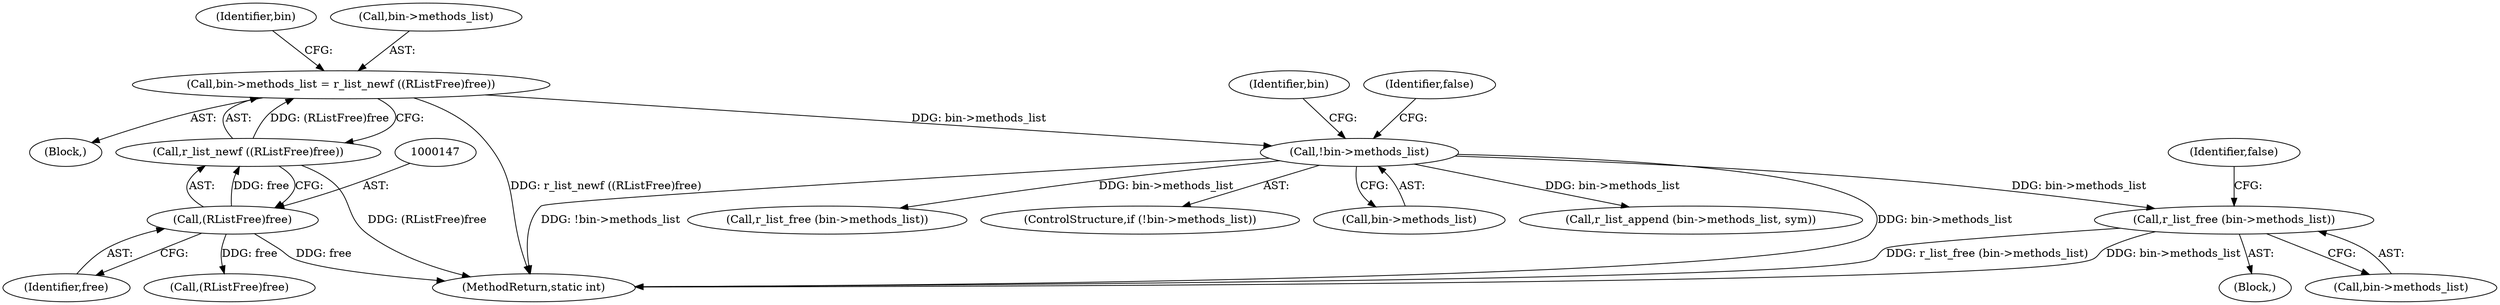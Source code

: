 digraph "0_radare2_ead645853a63bf83d8386702cad0cf23b31d7eeb@API" {
"1000171" [label="(Call,r_list_free (bin->methods_list))"];
"1000150" [label="(Call,!bin->methods_list)"];
"1000141" [label="(Call,bin->methods_list = r_list_newf ((RListFree)free))"];
"1000145" [label="(Call,r_list_newf ((RListFree)free))"];
"1000146" [label="(Call,(RListFree)free)"];
"1000146" [label="(Call,(RListFree)free)"];
"1000171" [label="(Call,r_list_free (bin->methods_list))"];
"1000156" [label="(Identifier,false)"];
"1000145" [label="(Call,r_list_newf ((RListFree)free))"];
"1000149" [label="(ControlStructure,if (!bin->methods_list))"];
"1000172" [label="(Call,bin->methods_list)"];
"1000141" [label="(Call,bin->methods_list = r_list_newf ((RListFree)free))"];
"1000162" [label="(Call,(RListFree)free)"];
"1000594" [label="(Call,r_list_append (bin->methods_list, sym))"];
"1000148" [label="(Identifier,free)"];
"1000176" [label="(Identifier,false)"];
"1000152" [label="(Identifier,bin)"];
"1000105" [label="(Block,)"];
"1000170" [label="(Block,)"];
"1000151" [label="(Call,bin->methods_list)"];
"1000142" [label="(Call,bin->methods_list)"];
"1000619" [label="(MethodReturn,static int)"];
"1000159" [label="(Identifier,bin)"];
"1000150" [label="(Call,!bin->methods_list)"];
"1000191" [label="(Call,r_list_free (bin->methods_list))"];
"1000171" -> "1000170"  [label="AST: "];
"1000171" -> "1000172"  [label="CFG: "];
"1000172" -> "1000171"  [label="AST: "];
"1000176" -> "1000171"  [label="CFG: "];
"1000171" -> "1000619"  [label="DDG: bin->methods_list"];
"1000171" -> "1000619"  [label="DDG: r_list_free (bin->methods_list)"];
"1000150" -> "1000171"  [label="DDG: bin->methods_list"];
"1000150" -> "1000149"  [label="AST: "];
"1000150" -> "1000151"  [label="CFG: "];
"1000151" -> "1000150"  [label="AST: "];
"1000156" -> "1000150"  [label="CFG: "];
"1000159" -> "1000150"  [label="CFG: "];
"1000150" -> "1000619"  [label="DDG: bin->methods_list"];
"1000150" -> "1000619"  [label="DDG: !bin->methods_list"];
"1000141" -> "1000150"  [label="DDG: bin->methods_list"];
"1000150" -> "1000191"  [label="DDG: bin->methods_list"];
"1000150" -> "1000594"  [label="DDG: bin->methods_list"];
"1000141" -> "1000105"  [label="AST: "];
"1000141" -> "1000145"  [label="CFG: "];
"1000142" -> "1000141"  [label="AST: "];
"1000145" -> "1000141"  [label="AST: "];
"1000152" -> "1000141"  [label="CFG: "];
"1000141" -> "1000619"  [label="DDG: r_list_newf ((RListFree)free)"];
"1000145" -> "1000141"  [label="DDG: (RListFree)free"];
"1000145" -> "1000146"  [label="CFG: "];
"1000146" -> "1000145"  [label="AST: "];
"1000145" -> "1000619"  [label="DDG: (RListFree)free"];
"1000146" -> "1000145"  [label="DDG: free"];
"1000146" -> "1000148"  [label="CFG: "];
"1000147" -> "1000146"  [label="AST: "];
"1000148" -> "1000146"  [label="AST: "];
"1000146" -> "1000619"  [label="DDG: free"];
"1000146" -> "1000162"  [label="DDG: free"];
}
